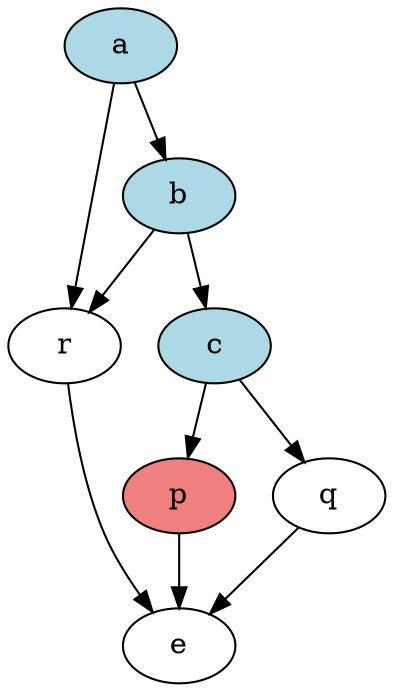 digraph {
    a -> b [];
    a -> r [];
    b -> c [];
    b -> r [];
    c -> p [];
    c -> q [];
    p -> e [];
    q -> e [];
    r -> e [];

    a [style = filled, fillcolor = lightblue];
    b [style = filled, fillcolor = lightblue];
    c [style = filled, fillcolor = lightblue];

    p [style = filled, fillcolor = lightcoral];
}
